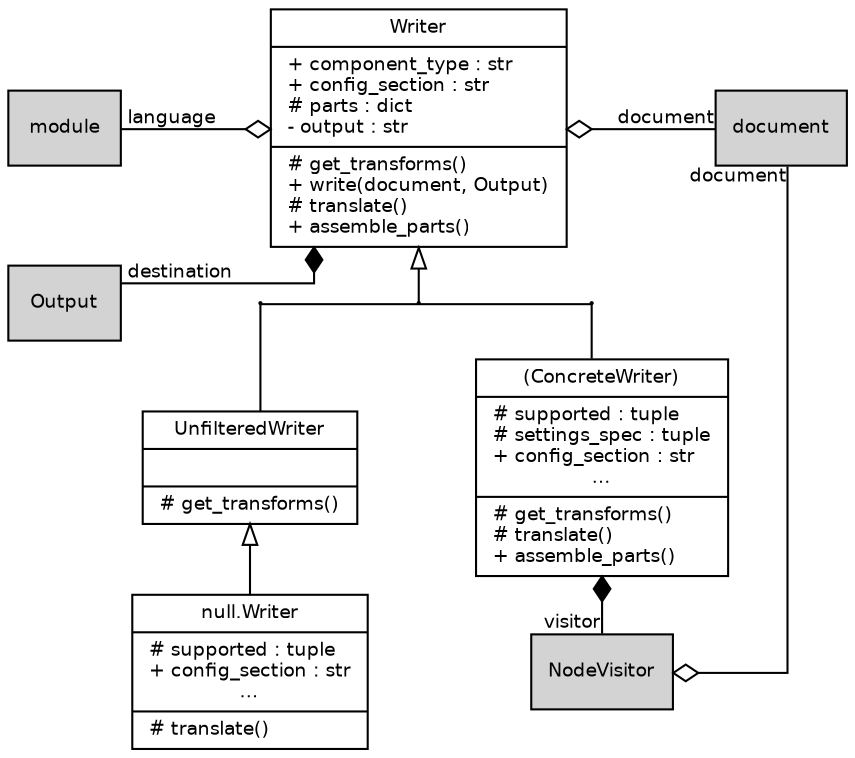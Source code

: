 digraph G {
    graph [
        fontname = "Bitstream Vera Sans"
        fontsize = 9
        ranksep = 0.03
        splines = ortho
    ]
    node [
        fontname = "Bitstream Vera Sans"
        fontsize = 9
        shape = "record"
    ]
    edge [
        arrowtail = empty
        dir = back
        fontname = "Bitstream Vera Sans"
        fontsize = 9
    ]

    Writer [
        label = "{Writer
        |+ component_type : str\l+ config_section : str\l# parts : dict\l- output : str\l
        |# get_transforms()\l+ write(document, Output)\l# translate()\l+ assemble_parts()\l}"
    ]
    UnfilteredWriter [
        label = "{UnfilteredWriter
        |
        |# get_transforms()\l}"
    ]

    ConcreteWriter [
        label = "{(ConcreteWriter)
        |# supported : tuple\l# settings_spec : tuple\l+ config_section : str\l...
        |# get_transforms()\l# translate()\l+ assemble_parts()\l}"
    ]
    NullWriter [
        label = "{null.Writer
        |# supported : tuple\l+ config_section : str\l...
        |# translate()\l}"
    ]

    // for indifferent nodes
    node [
        fillcolor = lightgrey
        style = filled
    ]

    module // language
    Output // destination
    document // document
    NodeVisitor [ rank = min ]// visitor

    // dummy connection
    module -> Output [ style = invis ]

    // elbow nodes
    node [
        shape = circle
        label = ""
        height = 0
        width = 0
    ]

    { rank = same ; a, b, c }

    // inheritance hierarchy
    edge [
        arrowtail = empty
        dir = back
    ]
    //Writer -> UnfilteredWriter, ConcreteWriter
    Writer -> b
    UnfilteredWriter -> NullWriter

    // aggregation (shared association)
    edge [
        arrowtail = ediamond
    ]

    Writer -> document [
        headlabel = "document"
        constraint = false
        minlen = 4
    ]
    Writer -> module [
        headlabel = " language"
        constraint = false
        minlen = 4.0
    ]
    NodeVisitor -> document [
        headlabel = "document"
        constraint = false
    ]

    // composition (not shared association)
    edge [
        arrowtail = diamond
    ]

    Writer -> Output [
        headlabel = " destination"
        constraint = false
    ]
    ConcreteWriter -> NodeVisitor [
        headlabel = "visitor"
    ]

    // elbow edges
    edge [
        arrowhead = none
        arrowtail = none
        dir = none
    ]

    a -> b -> c [
        constrained = false
        minlen = 4
    ]
    a -> UnfilteredWriter
    c -> ConcreteWriter
}
